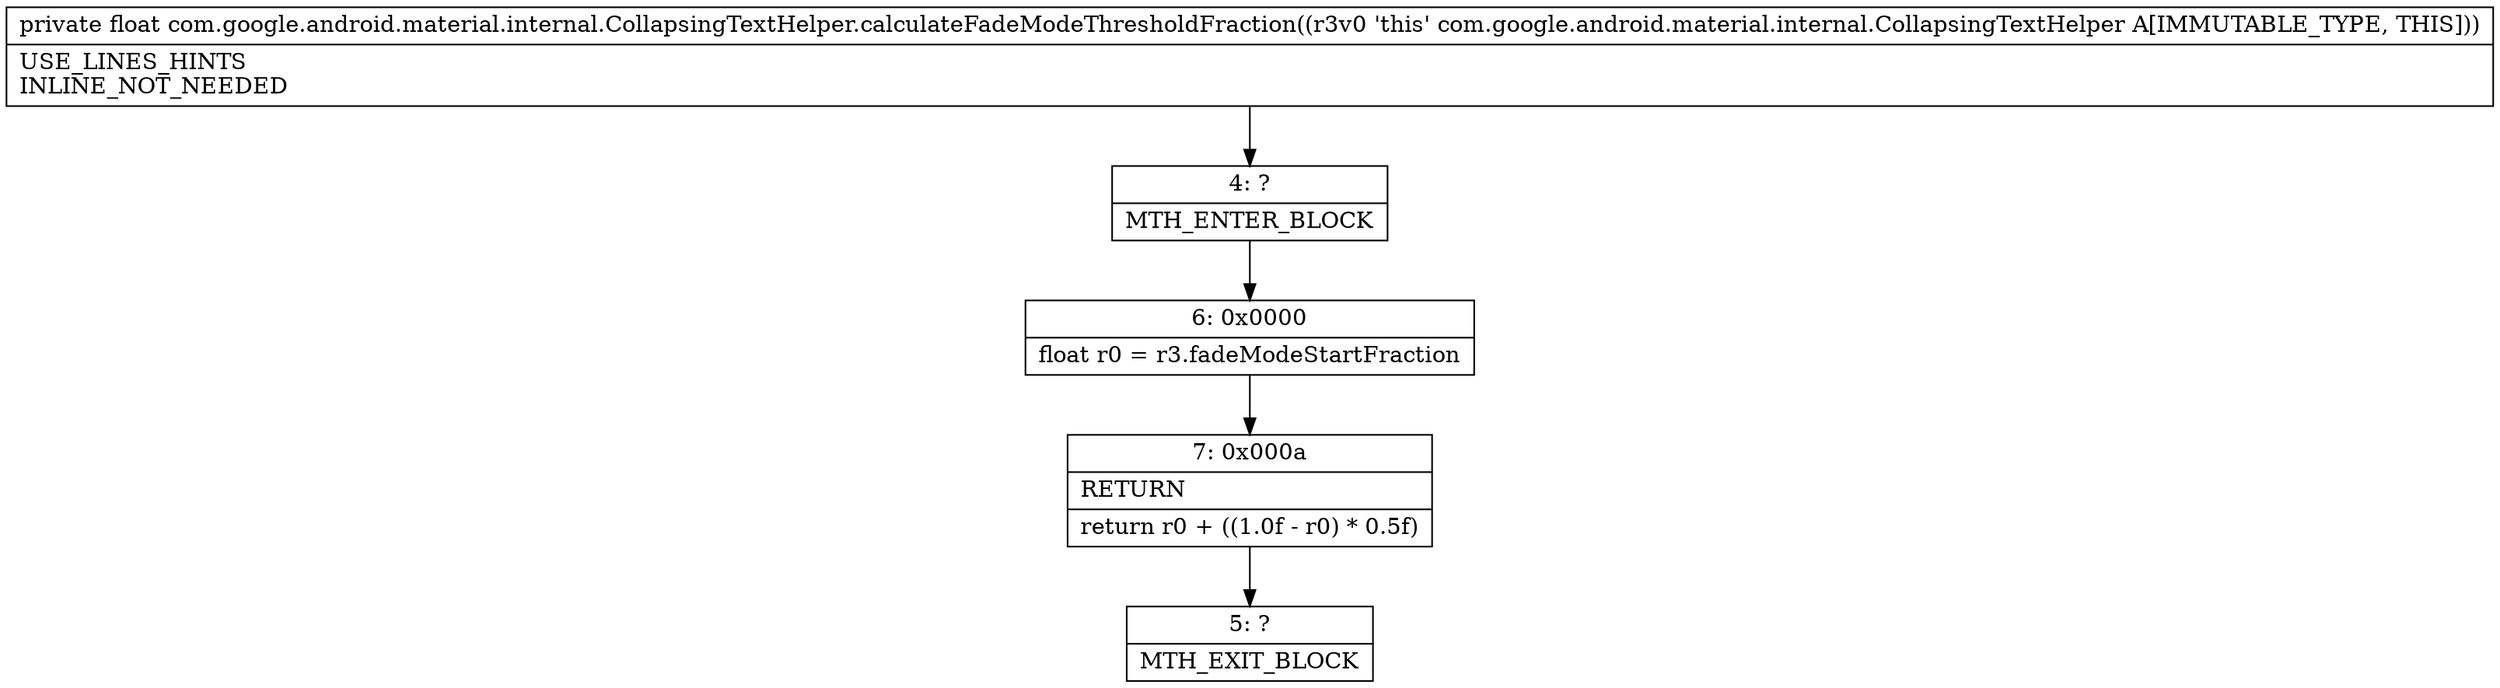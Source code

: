 digraph "CFG forcom.google.android.material.internal.CollapsingTextHelper.calculateFadeModeThresholdFraction()F" {
Node_4 [shape=record,label="{4\:\ ?|MTH_ENTER_BLOCK\l}"];
Node_6 [shape=record,label="{6\:\ 0x0000|float r0 = r3.fadeModeStartFraction\l}"];
Node_7 [shape=record,label="{7\:\ 0x000a|RETURN\l|return r0 + ((1.0f \- r0) * 0.5f)\l}"];
Node_5 [shape=record,label="{5\:\ ?|MTH_EXIT_BLOCK\l}"];
MethodNode[shape=record,label="{private float com.google.android.material.internal.CollapsingTextHelper.calculateFadeModeThresholdFraction((r3v0 'this' com.google.android.material.internal.CollapsingTextHelper A[IMMUTABLE_TYPE, THIS]))  | USE_LINES_HINTS\lINLINE_NOT_NEEDED\l}"];
MethodNode -> Node_4;Node_4 -> Node_6;
Node_6 -> Node_7;
Node_7 -> Node_5;
}


